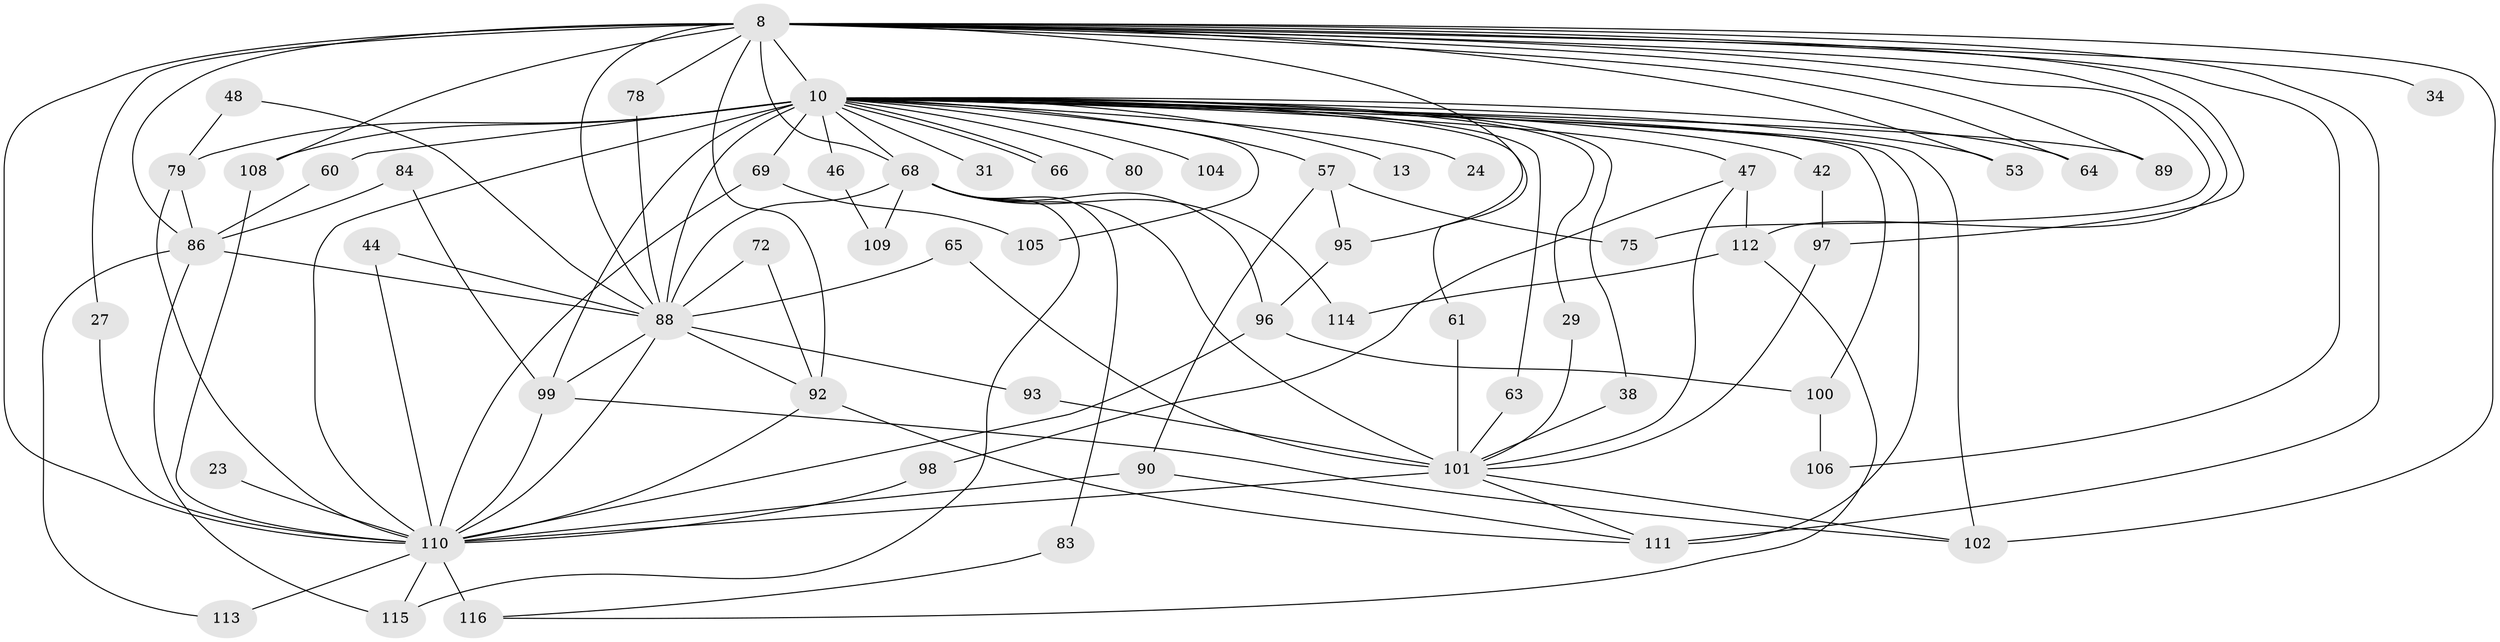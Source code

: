 // original degree distribution, {13: 0.008620689655172414, 23: 0.008620689655172414, 14: 0.017241379310344827, 17: 0.008620689655172414, 30: 0.008620689655172414, 19: 0.008620689655172414, 22: 0.008620689655172414, 20: 0.008620689655172414, 21: 0.008620689655172414, 28: 0.008620689655172414, 7: 0.017241379310344827, 2: 0.5086206896551724, 4: 0.0603448275862069, 3: 0.25, 8: 0.017241379310344827, 5: 0.05172413793103448}
// Generated by graph-tools (version 1.1) at 2025/44/03/09/25 04:44:52]
// undirected, 58 vertices, 117 edges
graph export_dot {
graph [start="1"]
  node [color=gray90,style=filled];
  8 [super="+2"];
  10 [super="+5+6"];
  13;
  23;
  24;
  27;
  29;
  31;
  34;
  38;
  42;
  44;
  46;
  47 [super="+20"];
  48;
  53;
  57;
  60;
  61;
  63;
  64;
  65;
  66;
  68 [super="+22+55+59"];
  69 [super="+35"];
  72;
  75;
  78;
  79 [super="+54+28"];
  80;
  83;
  84;
  86 [super="+33+49"];
  88 [super="+85+67+3"];
  89;
  90;
  92 [super="+45+71+62"];
  93;
  95 [super="+77"];
  96 [super="+51"];
  97 [super="+87"];
  98 [super="+73"];
  99 [super="+76"];
  100 [super="+70+74"];
  101 [super="+12+26"];
  102 [super="+21+16"];
  104;
  105 [super="+17"];
  106;
  108 [super="+39"];
  109;
  110 [super="+58+103+9"];
  111 [super="+94+107"];
  112 [super="+91"];
  113;
  114;
  115 [super="+82"];
  116 [super="+25"];
  8 -- 10 [weight=8];
  8 -- 34 [weight=2];
  8 -- 68 [weight=3];
  8 -- 78;
  8 -- 95;
  8 -- 64;
  8 -- 75;
  8 -- 89;
  8 -- 27;
  8 -- 92 [weight=4];
  8 -- 106;
  8 -- 53;
  8 -- 108;
  8 -- 102;
  8 -- 86 [weight=2];
  8 -- 88 [weight=5];
  8 -- 110 [weight=4];
  8 -- 112;
  8 -- 111;
  8 -- 97;
  10 -- 24 [weight=2];
  10 -- 46 [weight=2];
  10 -- 57 [weight=2];
  10 -- 66;
  10 -- 66;
  10 -- 69;
  10 -- 89;
  10 -- 13 [weight=2];
  10 -- 79 [weight=4];
  10 -- 80;
  10 -- 99 [weight=4];
  10 -- 104;
  10 -- 42 [weight=2];
  10 -- 105 [weight=3];
  10 -- 108 [weight=2];
  10 -- 60;
  10 -- 61;
  10 -- 68 [weight=2];
  10 -- 64;
  10 -- 29;
  10 -- 31;
  10 -- 38;
  10 -- 47 [weight=4];
  10 -- 53;
  10 -- 63;
  10 -- 102;
  10 -- 110 [weight=10];
  10 -- 88 [weight=12];
  10 -- 111 [weight=2];
  10 -- 100 [weight=3];
  23 -- 110 [weight=2];
  27 -- 110;
  29 -- 101;
  38 -- 101;
  42 -- 97;
  44 -- 88;
  44 -- 110;
  46 -- 109;
  47 -- 98;
  47 -- 101;
  47 -- 112;
  48 -- 79;
  48 -- 88;
  57 -- 75;
  57 -- 90;
  57 -- 95;
  60 -- 86;
  61 -- 101;
  63 -- 101;
  65 -- 101;
  65 -- 88;
  68 -- 96;
  68 -- 114;
  68 -- 83;
  68 -- 101;
  68 -- 109;
  68 -- 115;
  68 -- 88;
  69 -- 105;
  69 -- 110;
  72 -- 92;
  72 -- 88;
  78 -- 88;
  79 -- 86;
  79 -- 110;
  83 -- 116;
  84 -- 86;
  84 -- 99;
  86 -- 115;
  86 -- 113;
  86 -- 88;
  88 -- 93;
  88 -- 92;
  88 -- 110 [weight=5];
  88 -- 99;
  90 -- 110;
  90 -- 111;
  92 -- 110;
  92 -- 111;
  93 -- 101;
  95 -- 96;
  96 -- 110 [weight=2];
  96 -- 100;
  97 -- 101;
  98 -- 110 [weight=2];
  99 -- 102;
  99 -- 110 [weight=3];
  100 -- 106;
  101 -- 102;
  101 -- 110 [weight=4];
  101 -- 111;
  108 -- 110;
  110 -- 113;
  110 -- 115;
  110 -- 116 [weight=3];
  112 -- 114;
  112 -- 116;
}
